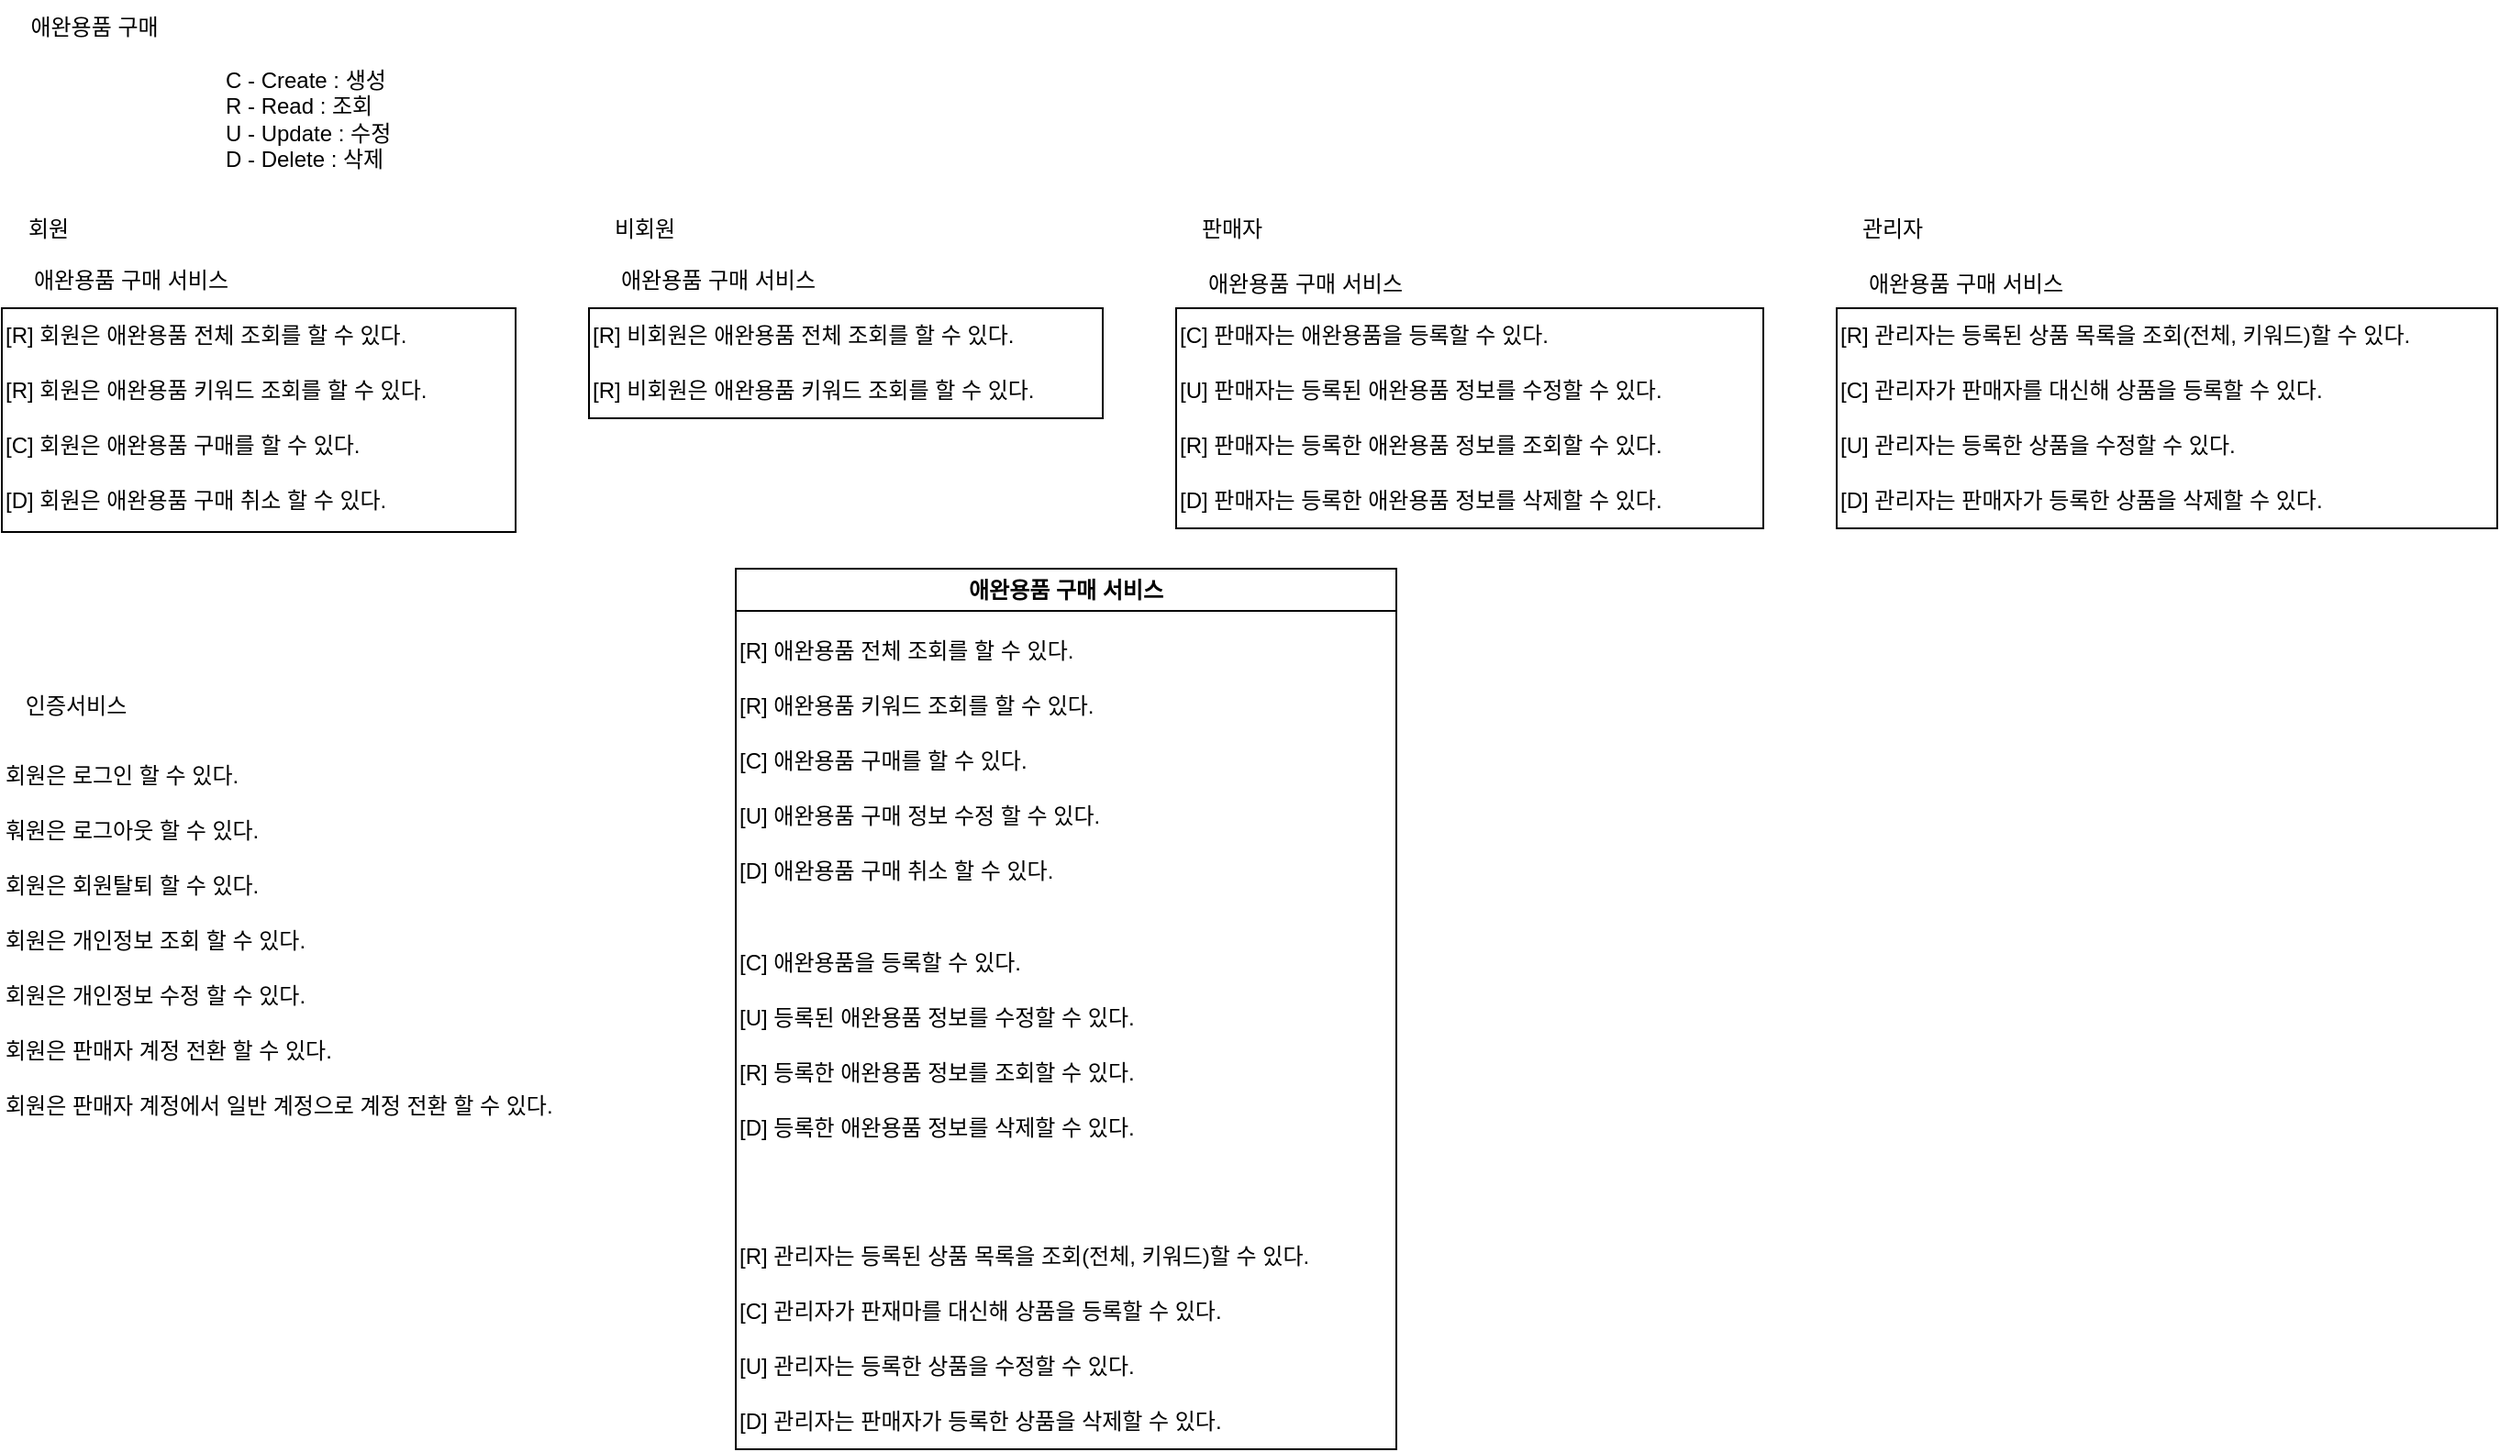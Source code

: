<mxfile version="26.0.6" pages="2">
  <diagram name="페이지-1" id="xpPOfKROtYRnWMv5sMzp">
    <mxGraphModel dx="2261" dy="780" grid="1" gridSize="10" guides="1" tooltips="1" connect="1" arrows="1" fold="1" page="1" pageScale="1" pageWidth="827" pageHeight="1169" math="0" shadow="0">
      <root>
        <mxCell id="0" />
        <mxCell id="1" parent="0" />
        <mxCell id="HX7Mdp8xnc4UykLtyXE2-36" value="" style="rounded=0;whiteSpace=wrap;html=1;labelBackgroundColor=none;" vertex="1" parent="1">
          <mxGeometry x="200" y="178" width="360" height="120" as="geometry" />
        </mxCell>
        <mxCell id="HX7Mdp8xnc4UykLtyXE2-30" value="" style="rounded=0;whiteSpace=wrap;html=1;labelBackgroundColor=none;" vertex="1" parent="1">
          <mxGeometry x="-160" y="178" width="320" height="120" as="geometry" />
        </mxCell>
        <mxCell id="HX7Mdp8xnc4UykLtyXE2-23" value="" style="rounded=0;whiteSpace=wrap;html=1;labelBackgroundColor=none;" vertex="1" parent="1">
          <mxGeometry x="-480" y="178" width="280" height="60" as="geometry" />
        </mxCell>
        <mxCell id="HX7Mdp8xnc4UykLtyXE2-21" value="" style="rounded=0;whiteSpace=wrap;html=1;labelBackgroundColor=none;" vertex="1" parent="1">
          <mxGeometry x="-800" y="178" width="280" height="122" as="geometry" />
        </mxCell>
        <mxCell id="HX7Mdp8xnc4UykLtyXE2-1" value="애완용품 구매" style="text;html=1;align=center;verticalAlign=middle;resizable=0;points=[];autosize=1;strokeColor=none;fillColor=none;labelBackgroundColor=none;" vertex="1" parent="1">
          <mxGeometry x="-800" y="10" width="100" height="30" as="geometry" />
        </mxCell>
        <mxCell id="HX7Mdp8xnc4UykLtyXE2-2" value="회원" style="text;html=1;align=center;verticalAlign=middle;resizable=0;points=[];autosize=1;strokeColor=none;fillColor=none;labelBackgroundColor=none;" vertex="1" parent="1">
          <mxGeometry x="-800" y="120" width="50" height="30" as="geometry" />
        </mxCell>
        <mxCell id="HX7Mdp8xnc4UykLtyXE2-3" value="비회원" style="text;html=1;align=center;verticalAlign=middle;resizable=0;points=[];autosize=1;strokeColor=none;fillColor=none;labelBackgroundColor=none;" vertex="1" parent="1">
          <mxGeometry x="-480" y="120" width="60" height="30" as="geometry" />
        </mxCell>
        <mxCell id="HX7Mdp8xnc4UykLtyXE2-4" value="판매자" style="text;html=1;align=center;verticalAlign=middle;resizable=0;points=[];autosize=1;strokeColor=none;fillColor=none;labelBackgroundColor=none;" vertex="1" parent="1">
          <mxGeometry x="-160" y="120" width="60" height="30" as="geometry" />
        </mxCell>
        <mxCell id="HX7Mdp8xnc4UykLtyXE2-5" value="관리자" style="text;html=1;align=center;verticalAlign=middle;resizable=0;points=[];autosize=1;strokeColor=none;fillColor=none;labelBackgroundColor=none;" vertex="1" parent="1">
          <mxGeometry x="200" y="120" width="60" height="30" as="geometry" />
        </mxCell>
        <mxCell id="HX7Mdp8xnc4UykLtyXE2-6" value="[R] 회원은 애완용품 전체 조회를 할 수 있다." style="text;html=1;align=left;verticalAlign=middle;resizable=0;points=[];autosize=1;strokeColor=none;fillColor=none;labelBackgroundColor=none;" vertex="1" parent="1">
          <mxGeometry x="-800" y="178" width="260" height="30" as="geometry" />
        </mxCell>
        <mxCell id="HX7Mdp8xnc4UykLtyXE2-7" value="[R] 회원은 애완용품 키워드 조회를 할 수 있다." style="text;html=1;align=left;verticalAlign=middle;resizable=0;points=[];autosize=1;strokeColor=none;fillColor=none;labelBackgroundColor=none;" vertex="1" parent="1">
          <mxGeometry x="-800" y="208" width="270" height="30" as="geometry" />
        </mxCell>
        <mxCell id="HX7Mdp8xnc4UykLtyXE2-8" value="C - Create : 생성&lt;div&gt;R - Read : 조회&lt;/div&gt;&lt;div&gt;U - Update : 수정&lt;/div&gt;&lt;div&gt;D - Delete : 삭제&lt;/div&gt;" style="text;html=1;align=left;verticalAlign=middle;resizable=0;points=[];autosize=1;strokeColor=none;fillColor=none;labelBackgroundColor=none;" vertex="1" parent="1">
          <mxGeometry x="-680" y="40" width="120" height="70" as="geometry" />
        </mxCell>
        <mxCell id="HX7Mdp8xnc4UykLtyXE2-12" value="[C] 회원은 애완용품 구매를 할 수 있다." style="text;html=1;align=left;verticalAlign=middle;resizable=0;points=[];autosize=1;strokeColor=none;fillColor=none;labelBackgroundColor=none;" vertex="1" parent="1">
          <mxGeometry x="-800" y="238" width="230" height="30" as="geometry" />
        </mxCell>
        <mxCell id="HX7Mdp8xnc4UykLtyXE2-14" value="[D] 회원은 애완용품 구매 취소 할 수 있다." style="text;html=1;align=left;verticalAlign=middle;resizable=0;points=[];autosize=1;strokeColor=none;fillColor=none;labelBackgroundColor=none;" vertex="1" parent="1">
          <mxGeometry x="-800" y="268" width="250" height="30" as="geometry" />
        </mxCell>
        <mxCell id="HX7Mdp8xnc4UykLtyXE2-15" value="[R] 비회원은 애완용품 전체 조회를 할 수 있다." style="text;html=1;align=left;verticalAlign=middle;resizable=0;points=[];autosize=1;strokeColor=none;fillColor=none;labelBackgroundColor=none;" vertex="1" parent="1">
          <mxGeometry x="-480" y="178" width="270" height="30" as="geometry" />
        </mxCell>
        <mxCell id="HX7Mdp8xnc4UykLtyXE2-16" value="[R] 비회원은 애완용품 키워드 조회를 할 수 있다." style="text;html=1;align=left;verticalAlign=middle;resizable=0;points=[];autosize=1;strokeColor=none;fillColor=none;labelBackgroundColor=none;" vertex="1" parent="1">
          <mxGeometry x="-480" y="208" width="280" height="30" as="geometry" />
        </mxCell>
        <mxCell id="HX7Mdp8xnc4UykLtyXE2-22" value="애완용품 구매 서비스" style="text;html=1;align=center;verticalAlign=middle;resizable=0;points=[];autosize=1;strokeColor=none;fillColor=none;labelBackgroundColor=none;" vertex="1" parent="1">
          <mxGeometry x="-800" y="148" width="140" height="30" as="geometry" />
        </mxCell>
        <mxCell id="HX7Mdp8xnc4UykLtyXE2-24" value="애완용품 구매 서비스" style="text;html=1;align=center;verticalAlign=middle;resizable=0;points=[];autosize=1;strokeColor=none;fillColor=none;labelBackgroundColor=none;" vertex="1" parent="1">
          <mxGeometry x="-480" y="148" width="140" height="30" as="geometry" />
        </mxCell>
        <mxCell id="HX7Mdp8xnc4UykLtyXE2-26" value="[C] 판매자는 애완용품을 등록할 수 있다." style="text;html=1;align=left;verticalAlign=middle;resizable=0;points=[];autosize=1;strokeColor=none;fillColor=none;labelBackgroundColor=none;" vertex="1" parent="1">
          <mxGeometry x="-160" y="178" width="240" height="30" as="geometry" />
        </mxCell>
        <mxCell id="HX7Mdp8xnc4UykLtyXE2-27" value="[U] 판매자는 등록된 애완용품 정보를 수정할 수 있다." style="text;html=1;align=left;verticalAlign=middle;resizable=0;points=[];autosize=1;strokeColor=none;fillColor=none;labelBackgroundColor=none;" vertex="1" parent="1">
          <mxGeometry x="-160" y="208" width="310" height="30" as="geometry" />
        </mxCell>
        <mxCell id="HX7Mdp8xnc4UykLtyXE2-28" value="[R] 판매자는 등록한 애완용품 정보를 조회할 수 있다." style="text;html=1;align=left;verticalAlign=middle;resizable=0;points=[];autosize=1;strokeColor=none;fillColor=none;labelBackgroundColor=none;" vertex="1" parent="1">
          <mxGeometry x="-160" y="238" width="310" height="30" as="geometry" />
        </mxCell>
        <mxCell id="HX7Mdp8xnc4UykLtyXE2-29" value="[D] 판매자는 등록한 애완용품 정보를 삭제할 수 있다." style="text;html=1;align=left;verticalAlign=middle;resizable=0;points=[];autosize=1;strokeColor=none;fillColor=none;labelBackgroundColor=none;" vertex="1" parent="1">
          <mxGeometry x="-160" y="268" width="310" height="30" as="geometry" />
        </mxCell>
        <mxCell id="HX7Mdp8xnc4UykLtyXE2-31" value="[R] 관리자는 등록된 상품 목록을 조회(전체, 키워드)할 수 있다." style="text;html=1;align=left;verticalAlign=middle;resizable=0;points=[];autosize=1;strokeColor=none;fillColor=none;labelBackgroundColor=none;" vertex="1" parent="1">
          <mxGeometry x="200" y="178" width="360" height="30" as="geometry" />
        </mxCell>
        <mxCell id="HX7Mdp8xnc4UykLtyXE2-33" value="[U] 관리자는 등록한 상품을 수정할 수 있다." style="text;html=1;align=left;verticalAlign=middle;resizable=0;points=[];autosize=1;strokeColor=none;fillColor=none;labelBackgroundColor=none;" vertex="1" parent="1">
          <mxGeometry x="200" y="238" width="250" height="30" as="geometry" />
        </mxCell>
        <mxCell id="HX7Mdp8xnc4UykLtyXE2-34" value="[D] 관리자는 판매자가 등록한 상품을 삭제할 수 있다." style="text;html=1;align=left;verticalAlign=middle;resizable=0;points=[];autosize=1;strokeColor=none;fillColor=none;labelBackgroundColor=none;" vertex="1" parent="1">
          <mxGeometry x="200" y="268" width="310" height="30" as="geometry" />
        </mxCell>
        <mxCell id="HX7Mdp8xnc4UykLtyXE2-35" value="[C] 관리자가 판매자를 대신해 상품을 등록할 수 있다." style="text;html=1;align=left;verticalAlign=middle;resizable=0;points=[];autosize=1;strokeColor=none;fillColor=none;labelBackgroundColor=none;" vertex="1" parent="1">
          <mxGeometry x="200" y="208" width="310" height="30" as="geometry" />
        </mxCell>
        <mxCell id="HX7Mdp8xnc4UykLtyXE2-37" value="애완용품 구매 서비스" style="swimlane;whiteSpace=wrap;html=1;labelBackgroundColor=none;" vertex="1" parent="1">
          <mxGeometry x="-400" y="320" width="360" height="480" as="geometry">
            <mxRectangle x="-400" y="320" width="160" height="30" as="alternateBounds" />
          </mxGeometry>
        </mxCell>
        <mxCell id="HX7Mdp8xnc4UykLtyXE2-39" value="[R] 애완용품 전체 조회를 할 수 있다." style="text;html=1;align=left;verticalAlign=middle;resizable=0;points=[];autosize=1;strokeColor=none;fillColor=none;labelBackgroundColor=none;" vertex="1" parent="HX7Mdp8xnc4UykLtyXE2-37">
          <mxGeometry y="30" width="220" height="30" as="geometry" />
        </mxCell>
        <mxCell id="HX7Mdp8xnc4UykLtyXE2-40" value="[R] 애완용품 키워드 조회를 할 수 있다." style="text;html=1;align=left;verticalAlign=middle;resizable=0;points=[];autosize=1;strokeColor=none;fillColor=none;labelBackgroundColor=none;" vertex="1" parent="HX7Mdp8xnc4UykLtyXE2-37">
          <mxGeometry y="60" width="230" height="30" as="geometry" />
        </mxCell>
        <mxCell id="HX7Mdp8xnc4UykLtyXE2-41" value="[C] 애완용품 구매를 할 수 있다." style="text;html=1;align=left;verticalAlign=middle;resizable=0;points=[];autosize=1;strokeColor=none;fillColor=none;labelBackgroundColor=none;" vertex="1" parent="HX7Mdp8xnc4UykLtyXE2-37">
          <mxGeometry y="90" width="190" height="30" as="geometry" />
        </mxCell>
        <mxCell id="HX7Mdp8xnc4UykLtyXE2-42" value="[U] 애완용품 구매 정보 수정 할 수 있다." style="text;html=1;align=left;verticalAlign=middle;resizable=0;points=[];autosize=1;strokeColor=none;fillColor=none;labelBackgroundColor=none;" vertex="1" parent="HX7Mdp8xnc4UykLtyXE2-37">
          <mxGeometry y="120" width="230" height="30" as="geometry" />
        </mxCell>
        <mxCell id="HX7Mdp8xnc4UykLtyXE2-43" value="[D] 애완용품 구매 취소 할 수 있다." style="text;html=1;align=left;verticalAlign=middle;resizable=0;points=[];autosize=1;strokeColor=none;fillColor=none;labelBackgroundColor=none;" vertex="1" parent="HX7Mdp8xnc4UykLtyXE2-37">
          <mxGeometry y="150" width="210" height="30" as="geometry" />
        </mxCell>
        <mxCell id="HX7Mdp8xnc4UykLtyXE2-46" value="[C] 애완용품을 등록할 수 있다." style="text;html=1;align=left;verticalAlign=middle;resizable=0;points=[];autosize=1;strokeColor=none;fillColor=none;labelBackgroundColor=none;" vertex="1" parent="HX7Mdp8xnc4UykLtyXE2-37">
          <mxGeometry y="200" width="190" height="30" as="geometry" />
        </mxCell>
        <mxCell id="HX7Mdp8xnc4UykLtyXE2-47" value="[U] 등록된 애완용품 정보를 수정할 수 있다." style="text;html=1;align=left;verticalAlign=middle;resizable=0;points=[];autosize=1;strokeColor=none;fillColor=none;labelBackgroundColor=none;" vertex="1" parent="HX7Mdp8xnc4UykLtyXE2-37">
          <mxGeometry y="230" width="250" height="30" as="geometry" />
        </mxCell>
        <mxCell id="HX7Mdp8xnc4UykLtyXE2-48" value="[R] 등록한 애완용품 정보를 조회할 수 있다." style="text;html=1;align=left;verticalAlign=middle;resizable=0;points=[];autosize=1;strokeColor=none;fillColor=none;labelBackgroundColor=none;" vertex="1" parent="HX7Mdp8xnc4UykLtyXE2-37">
          <mxGeometry y="260" width="250" height="30" as="geometry" />
        </mxCell>
        <mxCell id="HX7Mdp8xnc4UykLtyXE2-49" value="[D] 등록한 애완용품 정보를 삭제할 수 있다." style="text;html=1;align=left;verticalAlign=middle;resizable=0;points=[];autosize=1;strokeColor=none;fillColor=none;labelBackgroundColor=none;" vertex="1" parent="HX7Mdp8xnc4UykLtyXE2-37">
          <mxGeometry y="290" width="250" height="30" as="geometry" />
        </mxCell>
        <mxCell id="HX7Mdp8xnc4UykLtyXE2-50" value="[R] 관리자는 등록된 상품 목록을 조회(전체, 키워드)할 수 있다." style="text;html=1;align=left;verticalAlign=middle;resizable=0;points=[];autosize=1;strokeColor=none;fillColor=none;labelBackgroundColor=none;" vertex="1" parent="HX7Mdp8xnc4UykLtyXE2-37">
          <mxGeometry y="360" width="360" height="30" as="geometry" />
        </mxCell>
        <mxCell id="HX7Mdp8xnc4UykLtyXE2-51" value="[C] 관리자가 판재마를 대신해 상품을 등록할 수 있다." style="text;html=1;align=left;verticalAlign=middle;resizable=0;points=[];autosize=1;strokeColor=none;fillColor=none;labelBackgroundColor=none;" vertex="1" parent="HX7Mdp8xnc4UykLtyXE2-37">
          <mxGeometry y="390" width="310" height="30" as="geometry" />
        </mxCell>
        <mxCell id="HX7Mdp8xnc4UykLtyXE2-52" value="[U] 관리자는 등록한 상품을 수정할 수 있다." style="text;html=1;align=left;verticalAlign=middle;resizable=0;points=[];autosize=1;strokeColor=none;fillColor=none;labelBackgroundColor=none;" vertex="1" parent="HX7Mdp8xnc4UykLtyXE2-37">
          <mxGeometry y="420" width="250" height="30" as="geometry" />
        </mxCell>
        <mxCell id="HX7Mdp8xnc4UykLtyXE2-53" value="[D] 관리자는 판매자가 등록한 상품을 삭제할 수 있다." style="text;html=1;align=left;verticalAlign=middle;resizable=0;points=[];autosize=1;strokeColor=none;fillColor=none;labelBackgroundColor=none;" vertex="1" parent="HX7Mdp8xnc4UykLtyXE2-37">
          <mxGeometry y="450" width="310" height="30" as="geometry" />
        </mxCell>
        <mxCell id="HX7Mdp8xnc4UykLtyXE2-54" value="애완용품 구매 서비스" style="text;html=1;align=center;verticalAlign=middle;resizable=0;points=[];autosize=1;strokeColor=none;fillColor=none;labelBackgroundColor=none;" vertex="1" parent="1">
          <mxGeometry x="-160" y="150" width="140" height="30" as="geometry" />
        </mxCell>
        <mxCell id="HX7Mdp8xnc4UykLtyXE2-55" value="애완용품 구매 서비스" style="text;html=1;align=center;verticalAlign=middle;resizable=0;points=[];autosize=1;strokeColor=none;fillColor=none;labelBackgroundColor=none;" vertex="1" parent="1">
          <mxGeometry x="200" y="150" width="140" height="30" as="geometry" />
        </mxCell>
        <mxCell id="HX7Mdp8xnc4UykLtyXE2-56" value="인증서비스" style="text;html=1;align=center;verticalAlign=middle;resizable=0;points=[];autosize=1;strokeColor=none;fillColor=none;labelBackgroundColor=none;" vertex="1" parent="1">
          <mxGeometry x="-800" y="380" width="80" height="30" as="geometry" />
        </mxCell>
        <mxCell id="HX7Mdp8xnc4UykLtyXE2-57" value="회원은 로그인 할 수 있다." style="text;html=1;align=left;verticalAlign=middle;resizable=0;points=[];autosize=1;strokeColor=none;fillColor=none;labelBackgroundColor=none;" vertex="1" parent="1">
          <mxGeometry x="-800" y="418" width="160" height="30" as="geometry" />
        </mxCell>
        <mxCell id="HX7Mdp8xnc4UykLtyXE2-58" value="훠원은 로그아웃 할 수 있다." style="text;html=1;align=left;verticalAlign=middle;resizable=0;points=[];autosize=1;strokeColor=none;fillColor=none;labelBackgroundColor=none;" vertex="1" parent="1">
          <mxGeometry x="-800" y="448" width="170" height="30" as="geometry" />
        </mxCell>
        <mxCell id="HX7Mdp8xnc4UykLtyXE2-59" value="회원은 회원탈퇴 할 수 있다." style="text;html=1;align=left;verticalAlign=middle;resizable=0;points=[];autosize=1;strokeColor=none;fillColor=none;labelBackgroundColor=none;" vertex="1" parent="1">
          <mxGeometry x="-800" y="478" width="170" height="30" as="geometry" />
        </mxCell>
        <mxCell id="HX7Mdp8xnc4UykLtyXE2-60" value="회원은 개인정보 조회 할 수 있다." style="text;html=1;align=left;verticalAlign=middle;resizable=0;points=[];autosize=1;strokeColor=none;fillColor=none;labelBackgroundColor=none;" vertex="1" parent="1">
          <mxGeometry x="-800" y="508" width="200" height="30" as="geometry" />
        </mxCell>
        <mxCell id="HX7Mdp8xnc4UykLtyXE2-61" value="회원은 개인정보 수정 할 수 있다." style="text;html=1;align=left;verticalAlign=middle;resizable=0;points=[];autosize=1;strokeColor=none;fillColor=none;labelBackgroundColor=none;" vertex="1" parent="1">
          <mxGeometry x="-800" y="538" width="200" height="30" as="geometry" />
        </mxCell>
        <mxCell id="HX7Mdp8xnc4UykLtyXE2-62" value="회원은 판매자 계정 전환 할 수 있다." style="text;html=1;align=left;verticalAlign=middle;resizable=0;points=[];autosize=1;strokeColor=none;fillColor=none;labelBackgroundColor=none;" vertex="1" parent="1">
          <mxGeometry x="-800" y="568" width="210" height="30" as="geometry" />
        </mxCell>
        <mxCell id="HX7Mdp8xnc4UykLtyXE2-63" value="회원은 판매자 계정에서 일반 계정으로 계정 전환 할 수 있다." style="text;html=1;align=left;verticalAlign=middle;resizable=0;points=[];autosize=1;strokeColor=none;fillColor=none;labelBackgroundColor=none;" vertex="1" parent="1">
          <mxGeometry x="-800" y="598" width="340" height="30" as="geometry" />
        </mxCell>
      </root>
    </mxGraphModel>
  </diagram>
  <diagram id="7RsoHNAiTK_eJ5zqE-tH" name="페이지-2">
    <mxGraphModel dx="1147" dy="624" grid="1" gridSize="10" guides="1" tooltips="1" connect="1" arrows="1" fold="1" page="1" pageScale="1" pageWidth="827" pageHeight="1169" math="0" shadow="0">
      <root>
        <mxCell id="0" />
        <mxCell id="1" parent="0" />
        <mxCell id="IX6FpC19Vh6v1pivbuGl-1" value="회원" style="shape=umlActor;verticalLabelPosition=bottom;verticalAlign=top;html=1;" vertex="1" parent="1">
          <mxGeometry x="40" y="400" width="40" height="80" as="geometry" />
        </mxCell>
        <mxCell id="IX6FpC19Vh6v1pivbuGl-2" value="애완용품 시스템" style="shape=umlFrame;whiteSpace=wrap;html=1;pointerEvents=0;width=120;height=40;" vertex="1" parent="1">
          <mxGeometry x="120" y="40" width="560" height="600" as="geometry" />
        </mxCell>
        <mxCell id="IX6FpC19Vh6v1pivbuGl-4" value="비회원" style="shape=umlActor;verticalLabelPosition=bottom;verticalAlign=top;html=1;" vertex="1" parent="1">
          <mxGeometry x="40" y="120" width="40" height="80" as="geometry" />
        </mxCell>
        <mxCell id="IX6FpC19Vh6v1pivbuGl-5" value="판매자" style="shape=umlActor;verticalLabelPosition=bottom;verticalAlign=top;html=1;" vertex="1" parent="1">
          <mxGeometry x="720" y="120" width="40" height="80" as="geometry" />
        </mxCell>
        <mxCell id="nbKN0mdV0i461bg2E8ae-1" value="관리자" style="shape=umlActor;verticalLabelPosition=bottom;verticalAlign=top;html=1;" vertex="1" parent="1">
          <mxGeometry x="720" y="400" width="40" height="80" as="geometry" />
        </mxCell>
        <mxCell id="nbKN0mdV0i461bg2E8ae-2" value="애완용품&lt;div&gt;조회&lt;/div&gt;" style="ellipse;whiteSpace=wrap;html=1;" vertex="1" parent="1">
          <mxGeometry x="160" y="240" width="80" height="40" as="geometry" />
        </mxCell>
        <mxCell id="nbKN0mdV0i461bg2E8ae-3" value="애완용품&lt;div&gt;구매&lt;/div&gt;" style="ellipse;whiteSpace=wrap;html=1;" vertex="1" parent="1">
          <mxGeometry x="160" y="320" width="80" height="40" as="geometry" />
        </mxCell>
        <mxCell id="nbKN0mdV0i461bg2E8ae-4" value="나의&amp;nbsp;&lt;span style=&quot;background-color: transparent; color: light-dark(rgb(0, 0, 0), rgb(255, 255, 255));&quot;&gt;구매&lt;/span&gt;&lt;div&gt;&lt;span style=&quot;background-color: transparent; color: light-dark(rgb(0, 0, 0), rgb(255, 255, 255));&quot;&gt;내역 조회&lt;/span&gt;&lt;/div&gt;" style="ellipse;whiteSpace=wrap;html=1;" vertex="1" parent="1">
          <mxGeometry x="160" y="400" width="80" height="40" as="geometry" />
        </mxCell>
        <mxCell id="nbKN0mdV0i461bg2E8ae-5" value="나의 용품&lt;div&gt;구매 취소&lt;/div&gt;" style="ellipse;whiteSpace=wrap;html=1;" vertex="1" parent="1">
          <mxGeometry x="160" y="480" width="80" height="40" as="geometry" />
        </mxCell>
        <mxCell id="7vGVXKty0iao-r3I-n87-1" value="나의 구매&lt;div&gt;내역&lt;/div&gt;" style="ellipse;whiteSpace=wrap;html=1;" vertex="1" parent="1">
          <mxGeometry x="160" y="560" width="80" height="40" as="geometry" />
        </mxCell>
        <mxCell id="XmylfUd0-AaxObLc_PDa-2" value="use" style="html=1;verticalAlign=bottom;endArrow=open;curved=0;rounded=0;entryX=0;entryY=0.5;entryDx=0;entryDy=0;endFill=0;exitX=0.5;exitY=0.5;exitDx=0;exitDy=0;exitPerimeter=0;" edge="1" parent="1" source="IX6FpC19Vh6v1pivbuGl-4" target="nbKN0mdV0i461bg2E8ae-2">
          <mxGeometry width="80" relative="1" as="geometry">
            <mxPoint x="120" y="240" as="sourcePoint" />
            <mxPoint x="180" y="390" as="targetPoint" />
          </mxGeometry>
        </mxCell>
        <mxCell id="XmylfUd0-AaxObLc_PDa-3" value="use" style="html=1;verticalAlign=bottom;endArrow=open;curved=0;rounded=0;entryX=0;entryY=0.5;entryDx=0;entryDy=0;endFill=0;exitX=0.5;exitY=0.5;exitDx=0;exitDy=0;exitPerimeter=0;" edge="1" parent="1" source="IX6FpC19Vh6v1pivbuGl-1" target="7vGVXKty0iao-r3I-n87-1">
          <mxGeometry width="80" relative="1" as="geometry">
            <mxPoint x="120" y="440" as="sourcePoint" />
            <mxPoint x="210" y="230" as="targetPoint" />
          </mxGeometry>
        </mxCell>
        <mxCell id="XmylfUd0-AaxObLc_PDa-4" value="use" style="html=1;verticalAlign=bottom;endArrow=open;curved=0;rounded=0;entryX=0;entryY=0.5;entryDx=0;entryDy=0;endFill=0;exitX=0.5;exitY=0.5;exitDx=0;exitDy=0;exitPerimeter=0;" edge="1" parent="1" source="IX6FpC19Vh6v1pivbuGl-1" target="nbKN0mdV0i461bg2E8ae-3">
          <mxGeometry width="80" relative="1" as="geometry">
            <mxPoint x="120" y="440" as="sourcePoint" />
            <mxPoint x="262" y="244" as="targetPoint" />
          </mxGeometry>
        </mxCell>
        <mxCell id="XmylfUd0-AaxObLc_PDa-5" value="use" style="html=1;verticalAlign=bottom;endArrow=open;curved=0;rounded=0;entryX=0;entryY=0.5;entryDx=0;entryDy=0;endFill=0;exitX=0.5;exitY=0.5;exitDx=0;exitDy=0;exitPerimeter=0;" edge="1" parent="1" source="IX6FpC19Vh6v1pivbuGl-1" target="nbKN0mdV0i461bg2E8ae-4">
          <mxGeometry width="80" relative="1" as="geometry">
            <mxPoint x="120" y="440" as="sourcePoint" />
            <mxPoint x="546" y="345.5" as="targetPoint" />
          </mxGeometry>
        </mxCell>
        <mxCell id="XmylfUd0-AaxObLc_PDa-6" value="use" style="html=1;verticalAlign=bottom;endArrow=open;curved=0;rounded=0;entryX=0;entryY=0.5;entryDx=0;entryDy=0;endFill=0;exitX=0.5;exitY=0.5;exitDx=0;exitDy=0;exitPerimeter=0;" edge="1" parent="1" source="IX6FpC19Vh6v1pivbuGl-1" target="nbKN0mdV0i461bg2E8ae-5">
          <mxGeometry width="80" relative="1" as="geometry">
            <mxPoint x="120" y="440" as="sourcePoint" />
            <mxPoint x="556" y="355.5" as="targetPoint" />
          </mxGeometry>
        </mxCell>
        <mxCell id="XmylfUd0-AaxObLc_PDa-7" value="use" style="html=1;verticalAlign=bottom;endArrow=open;curved=0;rounded=0;entryX=0;entryY=1;entryDx=0;entryDy=0;endFill=0;exitX=0.5;exitY=0.5;exitDx=0;exitDy=0;exitPerimeter=0;" edge="1" parent="1" source="IX6FpC19Vh6v1pivbuGl-1" target="nbKN0mdV0i461bg2E8ae-2">
          <mxGeometry width="80" relative="1" as="geometry">
            <mxPoint x="120" y="440" as="sourcePoint" />
            <mxPoint x="250" y="280" as="targetPoint" />
          </mxGeometry>
        </mxCell>
        <mxCell id="XmylfUd0-AaxObLc_PDa-8" value="전체" style="ellipse;whiteSpace=wrap;html=1;" vertex="1" parent="1">
          <mxGeometry x="150" y="160" width="40" height="40" as="geometry" />
        </mxCell>
        <mxCell id="XmylfUd0-AaxObLc_PDa-9" value="키워드" style="ellipse;whiteSpace=wrap;html=1;" vertex="1" parent="1">
          <mxGeometry x="210" y="160" width="40" height="40" as="geometry" />
        </mxCell>
        <mxCell id="XmylfUd0-AaxObLc_PDa-10" value="&amp;lt;&amp;lt;Extends&amp;gt;&amp;gt;" style="endArrow=open;endSize=12;dashed=1;html=1;rounded=0;exitX=0.5;exitY=1;exitDx=0;exitDy=0;" edge="1" parent="1" source="XmylfUd0-AaxObLc_PDa-8" target="nbKN0mdV0i461bg2E8ae-2">
          <mxGeometry width="160" relative="1" as="geometry">
            <mxPoint x="330" y="160" as="sourcePoint" />
            <mxPoint x="490" y="160" as="targetPoint" />
          </mxGeometry>
        </mxCell>
        <mxCell id="XmylfUd0-AaxObLc_PDa-11" value="&amp;lt;&amp;lt;Extends&amp;gt;&amp;gt;" style="endArrow=open;endSize=12;dashed=1;html=1;rounded=0;exitX=0.5;exitY=1;exitDx=0;exitDy=0;" edge="1" parent="1" source="XmylfUd0-AaxObLc_PDa-9" target="nbKN0mdV0i461bg2E8ae-2">
          <mxGeometry width="160" relative="1" as="geometry">
            <mxPoint x="350" y="200" as="sourcePoint" />
            <mxPoint x="392" y="242" as="targetPoint" />
          </mxGeometry>
        </mxCell>
        <mxCell id="XmylfUd0-AaxObLc_PDa-12" value="로그인" style="ellipse;whiteSpace=wrap;html=1;" vertex="1" parent="1">
          <mxGeometry x="320" y="260" width="80" height="40" as="geometry" />
        </mxCell>
        <mxCell id="XmylfUd0-AaxObLc_PDa-13" value="&amp;lt;&amp;lt;Include&amp;gt;&amp;gt;" style="endArrow=open;endSize=12;dashed=1;html=1;rounded=0;exitX=1;exitY=0.5;exitDx=0;exitDy=0;entryX=0;entryY=0.5;entryDx=0;entryDy=0;" edge="1" parent="1" source="nbKN0mdV0i461bg2E8ae-3" target="XmylfUd0-AaxObLc_PDa-12">
          <mxGeometry width="160" relative="1" as="geometry">
            <mxPoint x="330" y="390" as="sourcePoint" />
            <mxPoint x="320" y="340" as="targetPoint" />
          </mxGeometry>
        </mxCell>
        <mxCell id="XmylfUd0-AaxObLc_PDa-15" value="&amp;lt;&amp;lt;Include&amp;gt;&amp;gt;" style="endArrow=open;endSize=12;dashed=1;html=1;rounded=0;exitX=1;exitY=0.5;exitDx=0;exitDy=0;entryX=0.042;entryY=0.702;entryDx=0;entryDy=0;entryPerimeter=0;" edge="1" parent="1" source="nbKN0mdV0i461bg2E8ae-4" target="XmylfUd0-AaxObLc_PDa-12">
          <mxGeometry width="160" relative="1" as="geometry">
            <mxPoint x="380" y="370" as="sourcePoint" />
            <mxPoint x="500" y="410" as="targetPoint" />
          </mxGeometry>
        </mxCell>
        <mxCell id="XmylfUd0-AaxObLc_PDa-16" value="&amp;lt;&amp;lt;Include&amp;gt;&amp;gt;" style="endArrow=open;endSize=12;dashed=1;html=1;rounded=0;exitX=1;exitY=0.5;exitDx=0;exitDy=0;entryX=0;entryY=1;entryDx=0;entryDy=0;" edge="1" parent="1" source="nbKN0mdV0i461bg2E8ae-5" target="XmylfUd0-AaxObLc_PDa-12">
          <mxGeometry width="160" relative="1" as="geometry">
            <mxPoint x="370" y="400" as="sourcePoint" />
            <mxPoint x="490" y="440" as="targetPoint" />
          </mxGeometry>
        </mxCell>
        <mxCell id="XmylfUd0-AaxObLc_PDa-17" value="&amp;lt;&amp;lt;Include&amp;gt;&amp;gt;" style="endArrow=open;endSize=12;dashed=1;html=1;rounded=0;exitX=1;exitY=0.5;exitDx=0;exitDy=0;entryX=0.34;entryY=0.99;entryDx=0;entryDy=0;entryPerimeter=0;" edge="1" parent="1" source="7vGVXKty0iao-r3I-n87-1" target="XmylfUd0-AaxObLc_PDa-12">
          <mxGeometry width="160" relative="1" as="geometry">
            <mxPoint x="370" y="460" as="sourcePoint" />
            <mxPoint x="490" y="500" as="targetPoint" />
          </mxGeometry>
        </mxCell>
        <mxCell id="XmylfUd0-AaxObLc_PDa-18" value="애완용품&lt;div&gt;서비스&lt;/div&gt;" style="ellipse;whiteSpace=wrap;html=1;" vertex="1" parent="1">
          <mxGeometry x="520" y="160" width="80" height="40" as="geometry" />
        </mxCell>
        <mxCell id="XmylfUd0-AaxObLc_PDa-25" value="" style="edgeStyle=orthogonalEdgeStyle;rounded=0;orthogonalLoop=1;jettySize=auto;html=1;endArrow=block;endFill=0;" edge="1" parent="1" source="XmylfUd0-AaxObLc_PDa-19" target="XmylfUd0-AaxObLc_PDa-18">
          <mxGeometry relative="1" as="geometry">
            <Array as="points">
              <mxPoint x="485" y="220" />
              <mxPoint x="560" y="220" />
            </Array>
          </mxGeometry>
        </mxCell>
        <mxCell id="XmylfUd0-AaxObLc_PDa-19" value="물품&lt;div&gt;등록&lt;/div&gt;" style="ellipse;whiteSpace=wrap;html=1;" vertex="1" parent="1">
          <mxGeometry x="465" y="240" width="40" height="40" as="geometry" />
        </mxCell>
        <mxCell id="XmylfUd0-AaxObLc_PDa-26" value="" style="edgeStyle=orthogonalEdgeStyle;rounded=0;orthogonalLoop=1;jettySize=auto;html=1;endArrow=block;endFill=0;" edge="1" parent="1" source="XmylfUd0-AaxObLc_PDa-21" target="XmylfUd0-AaxObLc_PDa-18">
          <mxGeometry relative="1" as="geometry" />
        </mxCell>
        <mxCell id="XmylfUd0-AaxObLc_PDa-21" value="물품&lt;div&gt;조회&lt;/div&gt;" style="ellipse;whiteSpace=wrap;html=1;" vertex="1" parent="1">
          <mxGeometry x="515" y="240" width="40" height="40" as="geometry" />
        </mxCell>
        <mxCell id="XmylfUd0-AaxObLc_PDa-27" value="" style="edgeStyle=orthogonalEdgeStyle;rounded=0;orthogonalLoop=1;jettySize=auto;html=1;endArrow=block;endFill=0;" edge="1" parent="1" source="XmylfUd0-AaxObLc_PDa-22" target="XmylfUd0-AaxObLc_PDa-18">
          <mxGeometry relative="1" as="geometry" />
        </mxCell>
        <mxCell id="XmylfUd0-AaxObLc_PDa-22" value="물품&lt;div&gt;수정&lt;/div&gt;" style="ellipse;whiteSpace=wrap;html=1;" vertex="1" parent="1">
          <mxGeometry x="565" y="240" width="40" height="40" as="geometry" />
        </mxCell>
        <mxCell id="XmylfUd0-AaxObLc_PDa-28" value="" style="edgeStyle=orthogonalEdgeStyle;rounded=0;orthogonalLoop=1;jettySize=auto;html=1;endArrow=block;endFill=0;" edge="1" parent="1" source="XmylfUd0-AaxObLc_PDa-24">
          <mxGeometry relative="1" as="geometry">
            <mxPoint x="560" y="200" as="targetPoint" />
            <Array as="points">
              <mxPoint x="560" y="220" />
            </Array>
          </mxGeometry>
        </mxCell>
        <mxCell id="XmylfUd0-AaxObLc_PDa-24" value="물품&lt;div&gt;삭제&lt;/div&gt;" style="ellipse;whiteSpace=wrap;html=1;" vertex="1" parent="1">
          <mxGeometry x="615" y="240" width="40" height="40" as="geometry" />
        </mxCell>
        <mxCell id="XmylfUd0-AaxObLc_PDa-29" value="use" style="html=1;verticalAlign=bottom;endArrow=open;curved=0;rounded=0;entryX=1;entryY=0.5;entryDx=0;entryDy=0;endFill=0;exitX=0.5;exitY=0.5;exitDx=0;exitDy=0;exitPerimeter=0;" edge="1" parent="1" source="IX6FpC19Vh6v1pivbuGl-5" target="XmylfUd0-AaxObLc_PDa-18">
          <mxGeometry width="80" relative="1" as="geometry">
            <mxPoint x="640" y="130" as="sourcePoint" />
            <mxPoint x="780" y="110" as="targetPoint" />
          </mxGeometry>
        </mxCell>
        <mxCell id="XmylfUd0-AaxObLc_PDa-30" value="&amp;lt;&amp;lt;Include&amp;gt;&amp;gt;" style="endArrow=open;endSize=12;dashed=1;html=1;rounded=0;exitX=0;exitY=0.5;exitDx=0;exitDy=0;entryX=0.5;entryY=0;entryDx=0;entryDy=0;" edge="1" parent="1" source="XmylfUd0-AaxObLc_PDa-18" target="XmylfUd0-AaxObLc_PDa-12">
          <mxGeometry width="160" relative="1" as="geometry">
            <mxPoint x="360" y="210" as="sourcePoint" />
            <mxPoint x="440" y="250" as="targetPoint" />
            <Array as="points" />
          </mxGeometry>
        </mxCell>
        <mxCell id="XmylfUd0-AaxObLc_PDa-31" value="계정 전환" style="ellipse;whiteSpace=wrap;html=1;" vertex="1" parent="1">
          <mxGeometry x="320" y="180" width="80" height="40" as="geometry" />
        </mxCell>
        <mxCell id="XmylfUd0-AaxObLc_PDa-32" value="&amp;lt;&amp;lt;Include&amp;gt;&amp;gt;" style="endArrow=open;endSize=12;dashed=1;html=1;rounded=0;exitX=0;exitY=0.5;exitDx=0;exitDy=0;entryX=1;entryY=0.5;entryDx=0;entryDy=0;" edge="1" parent="1" source="XmylfUd0-AaxObLc_PDa-18" target="XmylfUd0-AaxObLc_PDa-31">
          <mxGeometry width="160" relative="1" as="geometry">
            <mxPoint x="530" y="190" as="sourcePoint" />
            <mxPoint x="370" y="290" as="targetPoint" />
            <Array as="points" />
          </mxGeometry>
        </mxCell>
        <mxCell id="XmylfUd0-AaxObLc_PDa-33" value="회원가입" style="ellipse;whiteSpace=wrap;html=1;" vertex="1" parent="1">
          <mxGeometry x="320" y="100" width="80" height="40" as="geometry" />
        </mxCell>
        <mxCell id="XmylfUd0-AaxObLc_PDa-34" value="use" style="html=1;verticalAlign=bottom;endArrow=open;curved=0;rounded=0;entryX=0;entryY=0.5;entryDx=0;entryDy=0;endFill=0;exitX=0.5;exitY=0.5;exitDx=0;exitDy=0;exitPerimeter=0;" edge="1" parent="1" source="IX6FpC19Vh6v1pivbuGl-4" target="XmylfUd0-AaxObLc_PDa-33">
          <mxGeometry width="80" relative="1" as="geometry">
            <mxPoint x="70" y="250" as="sourcePoint" />
            <mxPoint x="170" y="270" as="targetPoint" />
          </mxGeometry>
        </mxCell>
        <mxCell id="XmylfUd0-AaxObLc_PDa-35" value="애완용품&lt;div&gt;서비스&lt;/div&gt;" style="ellipse;whiteSpace=wrap;html=1;" vertex="1" parent="1">
          <mxGeometry x="520" y="400" width="80" height="40" as="geometry" />
        </mxCell>
      </root>
    </mxGraphModel>
  </diagram>
</mxfile>
